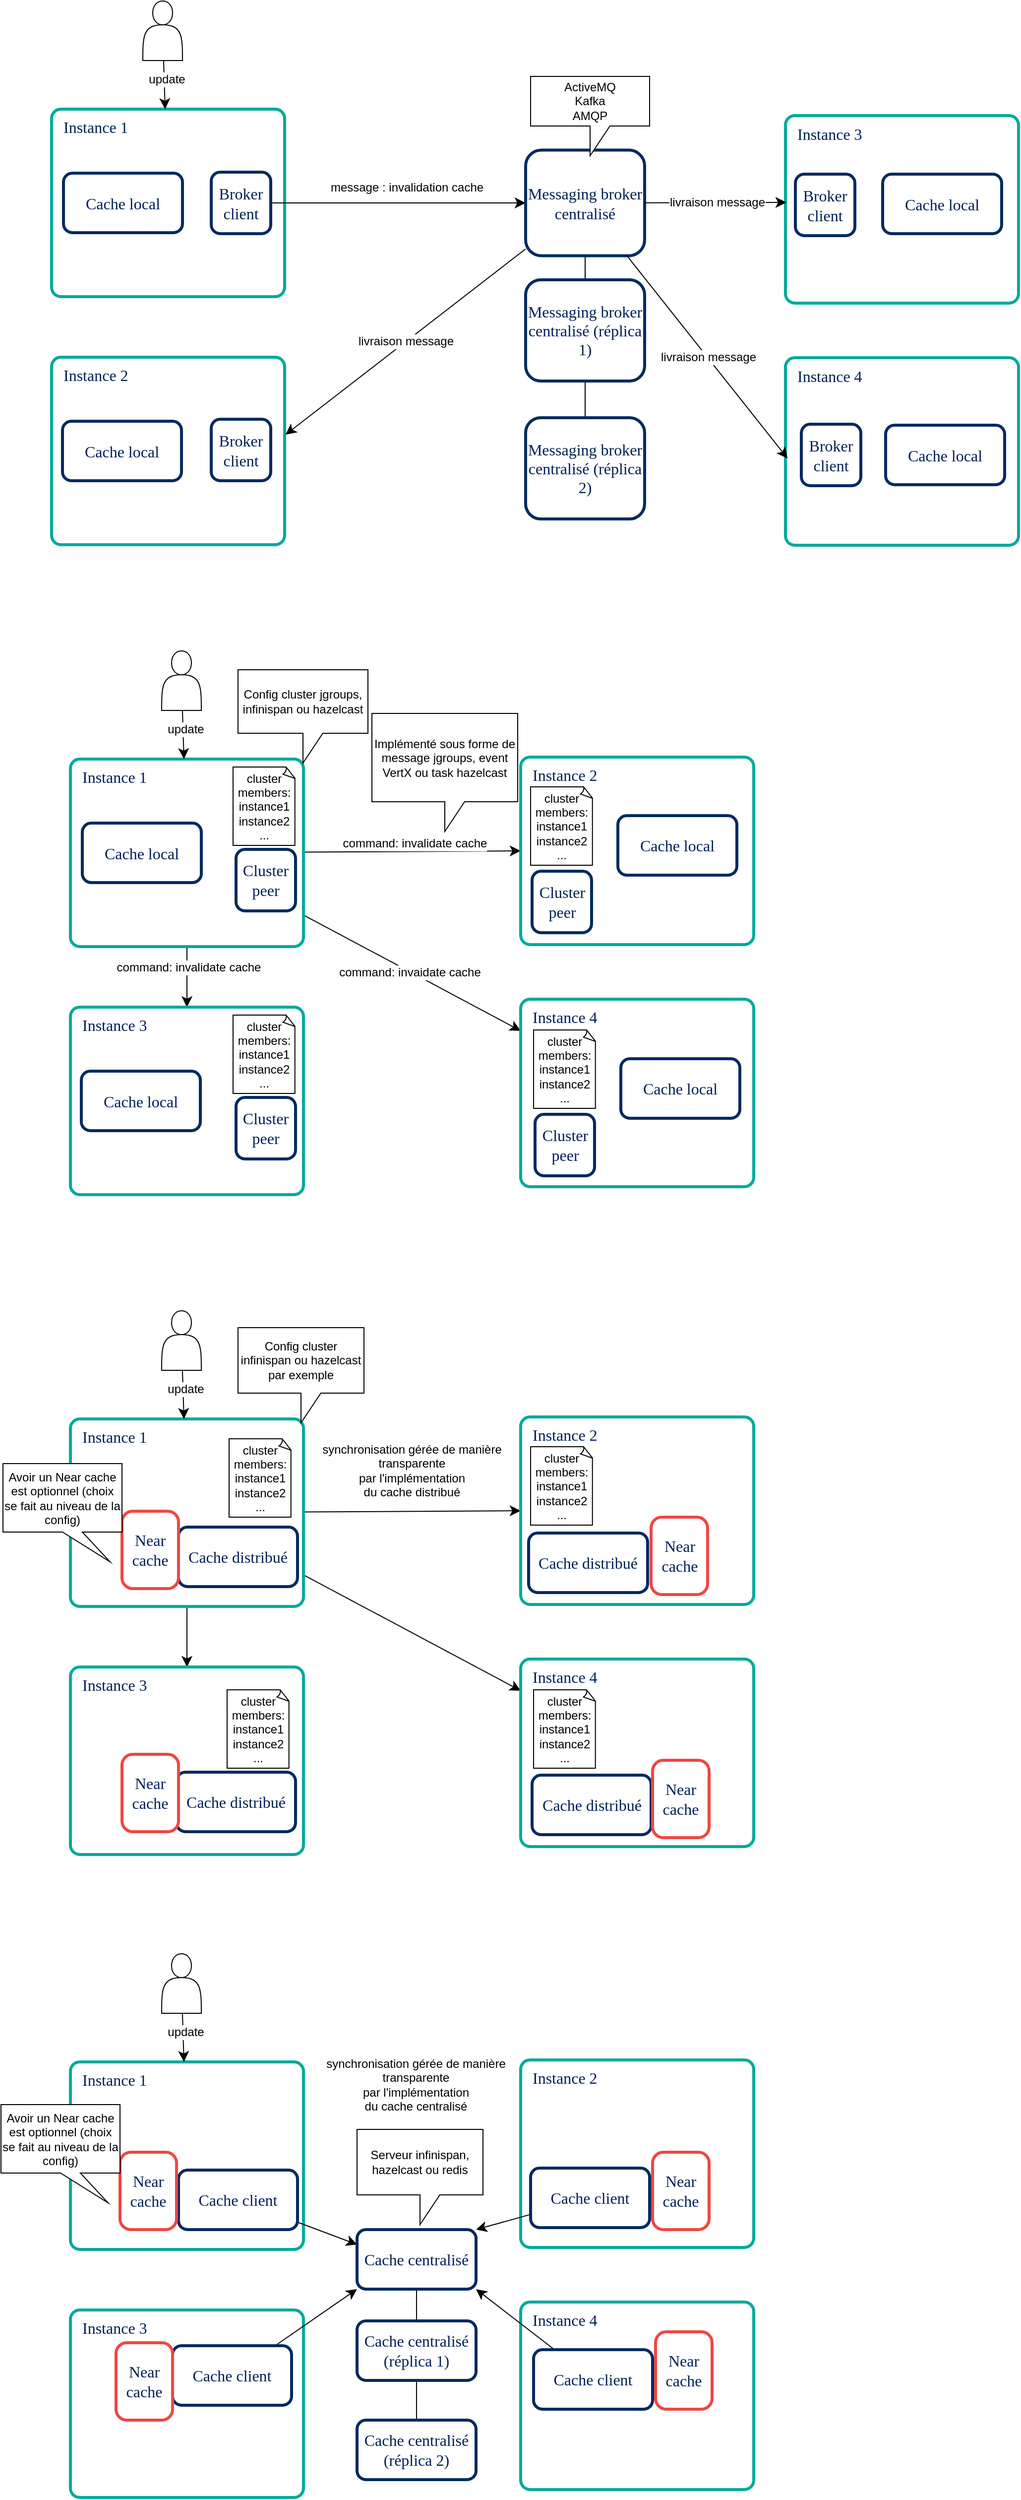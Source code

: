 <mxfile version="24.6.3" type="github">
  <diagram name="Page-1" id="AIwLkEZTtaAy5-5fSxSE">
    <mxGraphModel dx="2234" dy="2032" grid="0" gridSize="10" guides="1" tooltips="1" connect="1" arrows="1" fold="1" page="0" pageScale="1" pageWidth="827" pageHeight="1169" math="0" shadow="0">
      <root>
        <mxCell id="0" />
        <mxCell id="1" parent="0" />
        <mxCell id="lVMmo4o-01yK5qw_qF8T-66" style="edgeStyle=none;curved=1;rounded=0;orthogonalLoop=1;jettySize=auto;html=1;fontSize=12;startSize=8;endSize=8;" edge="1" parent="1" source="lVMmo4o-01yK5qw_qF8T-1" target="lVMmo4o-01yK5qw_qF8T-48">
          <mxGeometry relative="1" as="geometry" />
        </mxCell>
        <mxCell id="lVMmo4o-01yK5qw_qF8T-67" value="command: invalidate cache" style="edgeLabel;html=1;align=center;verticalAlign=middle;resizable=0;points=[];fontSize=12;" vertex="1" connectable="0" parent="lVMmo4o-01yK5qw_qF8T-66">
          <mxGeometry x="-0.307" y="1" relative="1" as="geometry">
            <mxPoint as="offset" />
          </mxGeometry>
        </mxCell>
        <mxCell id="lVMmo4o-01yK5qw_qF8T-69" style="edgeStyle=none;curved=1;rounded=0;orthogonalLoop=1;jettySize=auto;html=1;entryX=0;entryY=0.5;entryDx=0;entryDy=0;fontSize=12;startSize=8;endSize=8;" edge="1" parent="1" source="lVMmo4o-01yK5qw_qF8T-1" target="lVMmo4o-01yK5qw_qF8T-52">
          <mxGeometry relative="1" as="geometry" />
        </mxCell>
        <mxCell id="lVMmo4o-01yK5qw_qF8T-70" value="command: invalidate cache" style="edgeLabel;html=1;align=center;verticalAlign=middle;resizable=0;points=[];fontSize=12;" vertex="1" connectable="0" parent="lVMmo4o-01yK5qw_qF8T-69">
          <mxGeometry x="0.407" y="-4" relative="1" as="geometry">
            <mxPoint x="-42" y="-12" as="offset" />
          </mxGeometry>
        </mxCell>
        <mxCell id="lVMmo4o-01yK5qw_qF8T-71" style="edgeStyle=none;curved=1;rounded=0;orthogonalLoop=1;jettySize=auto;html=1;fontSize=12;startSize=8;endSize=8;" edge="1" parent="1" source="lVMmo4o-01yK5qw_qF8T-1" target="lVMmo4o-01yK5qw_qF8T-62">
          <mxGeometry relative="1" as="geometry" />
        </mxCell>
        <mxCell id="lVMmo4o-01yK5qw_qF8T-72" value="command: invaidate cache" style="edgeLabel;html=1;align=center;verticalAlign=middle;resizable=0;points=[];fontSize=12;" vertex="1" connectable="0" parent="lVMmo4o-01yK5qw_qF8T-71">
          <mxGeometry x="-0.013" relative="1" as="geometry">
            <mxPoint x="-1" as="offset" />
          </mxGeometry>
        </mxCell>
        <mxCell id="lVMmo4o-01yK5qw_qF8T-1" value="Instance 1" style="rounded=1;whiteSpace=wrap;html=1;strokeColor=#00AA9B;strokeWidth=3;arcSize=5;fontFamily=Poppins;fontSource=https%3A%2F%2Ffonts.googleapis.com%2Fcss%3Ffamily%3DPoppins;fontSize=16;fontColor=#002058;fontStyle=0;labelBackgroundColor=none;labelBorderColor=none;verticalAlign=top;align=left;spacingRight=0;spacingLeft=10;spacingTop=2;" vertex="1" parent="1">
          <mxGeometry x="-399" y="-138" width="235" height="189" as="geometry" />
        </mxCell>
        <mxCell id="lVMmo4o-01yK5qw_qF8T-2" value="Cache local" style="rounded=1;whiteSpace=wrap;html=1;strokeColor=#042a60;strokeWidth=3;arcSize=15;fontFamily=Poppins;fontSource=https%3A%2F%2Ffonts.googleapis.com%2Fcss%3Ffamily%3DPoppins;fontSize=16;fontColor=#002058;fontStyle=0;labelBackgroundColor=none;labelBorderColor=none;" vertex="1" parent="1">
          <mxGeometry x="-387" y="-73.5" width="120" height="60" as="geometry" />
        </mxCell>
        <mxCell id="lVMmo4o-01yK5qw_qF8T-18" style="edgeStyle=none;curved=1;rounded=0;orthogonalLoop=1;jettySize=auto;html=1;fontSize=12;startSize=8;endSize=8;" edge="1" parent="1" source="lVMmo4o-01yK5qw_qF8T-17" target="lVMmo4o-01yK5qw_qF8T-1">
          <mxGeometry relative="1" as="geometry" />
        </mxCell>
        <mxCell id="lVMmo4o-01yK5qw_qF8T-19" value="update" style="edgeLabel;html=1;align=center;verticalAlign=middle;resizable=0;points=[];fontSize=12;" vertex="1" connectable="0" parent="lVMmo4o-01yK5qw_qF8T-18">
          <mxGeometry x="-0.25" y="2" relative="1" as="geometry">
            <mxPoint as="offset" />
          </mxGeometry>
        </mxCell>
        <mxCell id="lVMmo4o-01yK5qw_qF8T-17" value="" style="shape=actor;whiteSpace=wrap;html=1;" vertex="1" parent="1">
          <mxGeometry x="-307" y="-247" width="40" height="60" as="geometry" />
        </mxCell>
        <mxCell id="lVMmo4o-01yK5qw_qF8T-40" value="Cluster peer" style="rounded=1;whiteSpace=wrap;html=1;strokeColor=#042a60;strokeWidth=3;arcSize=15;fontFamily=Poppins;fontSource=https%3A%2F%2Ffonts.googleapis.com%2Fcss%3Ffamily%3DPoppins;fontSize=16;fontColor=#002058;fontStyle=0;labelBackgroundColor=none;labelBorderColor=none;" vertex="1" parent="1">
          <mxGeometry x="-232" y="-47" width="60" height="62" as="geometry" />
        </mxCell>
        <mxCell id="lVMmo4o-01yK5qw_qF8T-46" value="&lt;div&gt;cluster members: &lt;br&gt;&lt;/div&gt;&lt;div&gt;instance1&lt;/div&gt;&lt;div&gt;instance2&lt;/div&gt;&lt;div&gt;...&lt;br&gt;&lt;/div&gt;" style="whiteSpace=wrap;html=1;shape=mxgraph.basic.document" vertex="1" parent="1">
          <mxGeometry x="-235" y="-130" width="63" height="79" as="geometry" />
        </mxCell>
        <mxCell id="lVMmo4o-01yK5qw_qF8T-48" value="Instance 3" style="rounded=1;whiteSpace=wrap;html=1;strokeColor=#00AA9B;strokeWidth=3;arcSize=5;fontFamily=Poppins;fontSource=https%3A%2F%2Ffonts.googleapis.com%2Fcss%3Ffamily%3DPoppins;fontSize=16;fontColor=#002058;fontStyle=0;labelBackgroundColor=none;labelBorderColor=none;verticalAlign=top;align=left;spacingRight=0;spacingLeft=10;spacingTop=2;" vertex="1" parent="1">
          <mxGeometry x="-399" y="112" width="235" height="189" as="geometry" />
        </mxCell>
        <mxCell id="lVMmo4o-01yK5qw_qF8T-49" value="Cache local" style="rounded=1;whiteSpace=wrap;html=1;strokeColor=#042a60;strokeWidth=3;arcSize=15;fontFamily=Poppins;fontSource=https%3A%2F%2Ffonts.googleapis.com%2Fcss%3Ffamily%3DPoppins;fontSize=16;fontColor=#002058;fontStyle=0;labelBackgroundColor=none;labelBorderColor=none;" vertex="1" parent="1">
          <mxGeometry x="-388" y="176.5" width="120" height="60" as="geometry" />
        </mxCell>
        <mxCell id="lVMmo4o-01yK5qw_qF8T-50" value="Cluster peer" style="rounded=1;whiteSpace=wrap;html=1;strokeColor=#042a60;strokeWidth=3;arcSize=15;fontFamily=Poppins;fontSource=https%3A%2F%2Ffonts.googleapis.com%2Fcss%3Ffamily%3DPoppins;fontSize=16;fontColor=#002058;fontStyle=0;labelBackgroundColor=none;labelBorderColor=none;" vertex="1" parent="1">
          <mxGeometry x="-232" y="203" width="60" height="62" as="geometry" />
        </mxCell>
        <mxCell id="lVMmo4o-01yK5qw_qF8T-51" value="&lt;div&gt;cluster members: &lt;br&gt;&lt;/div&gt;&lt;div&gt;instance1&lt;/div&gt;&lt;div&gt;instance2&lt;/div&gt;&lt;div&gt;...&lt;br&gt;&lt;/div&gt;" style="whiteSpace=wrap;html=1;shape=mxgraph.basic.document" vertex="1" parent="1">
          <mxGeometry x="-235" y="120" width="63" height="79" as="geometry" />
        </mxCell>
        <mxCell id="lVMmo4o-01yK5qw_qF8T-52" value="Instance 2" style="rounded=1;whiteSpace=wrap;html=1;strokeColor=#00AA9B;strokeWidth=3;arcSize=5;fontFamily=Poppins;fontSource=https%3A%2F%2Ffonts.googleapis.com%2Fcss%3Ffamily%3DPoppins;fontSize=16;fontColor=#002058;fontStyle=0;labelBackgroundColor=none;labelBorderColor=none;verticalAlign=top;align=left;spacingRight=0;spacingLeft=10;spacingTop=2;" vertex="1" parent="1">
          <mxGeometry x="55" y="-140" width="235" height="189" as="geometry" />
        </mxCell>
        <mxCell id="lVMmo4o-01yK5qw_qF8T-53" value="Cache local" style="rounded=1;whiteSpace=wrap;html=1;strokeColor=#042a60;strokeWidth=3;arcSize=15;fontFamily=Poppins;fontSource=https%3A%2F%2Ffonts.googleapis.com%2Fcss%3Ffamily%3DPoppins;fontSize=16;fontColor=#002058;fontStyle=0;labelBackgroundColor=none;labelBorderColor=none;" vertex="1" parent="1">
          <mxGeometry x="153" y="-81" width="120" height="60" as="geometry" />
        </mxCell>
        <mxCell id="lVMmo4o-01yK5qw_qF8T-54" value="Cluster peer" style="rounded=1;whiteSpace=wrap;html=1;strokeColor=#042a60;strokeWidth=3;arcSize=15;fontFamily=Poppins;fontSource=https%3A%2F%2Ffonts.googleapis.com%2Fcss%3Ffamily%3DPoppins;fontSize=16;fontColor=#002058;fontStyle=0;labelBackgroundColor=none;labelBorderColor=none;" vertex="1" parent="1">
          <mxGeometry x="66.5" y="-25" width="60" height="62" as="geometry" />
        </mxCell>
        <mxCell id="lVMmo4o-01yK5qw_qF8T-55" value="&lt;div&gt;cluster members: &lt;br&gt;&lt;/div&gt;&lt;div&gt;instance1&lt;/div&gt;&lt;div&gt;instance2&lt;/div&gt;&lt;div&gt;...&lt;br&gt;&lt;/div&gt;" style="whiteSpace=wrap;html=1;shape=mxgraph.basic.document" vertex="1" parent="1">
          <mxGeometry x="65" y="-110" width="63" height="79" as="geometry" />
        </mxCell>
        <mxCell id="lVMmo4o-01yK5qw_qF8T-62" value="Instance 4" style="rounded=1;whiteSpace=wrap;html=1;strokeColor=#00AA9B;strokeWidth=3;arcSize=5;fontFamily=Poppins;fontSource=https%3A%2F%2Ffonts.googleapis.com%2Fcss%3Ffamily%3DPoppins;fontSize=16;fontColor=#002058;fontStyle=0;labelBackgroundColor=none;labelBorderColor=none;verticalAlign=top;align=left;spacingRight=0;spacingLeft=10;spacingTop=2;" vertex="1" parent="1">
          <mxGeometry x="55" y="104" width="235" height="189" as="geometry" />
        </mxCell>
        <mxCell id="lVMmo4o-01yK5qw_qF8T-63" value="Cache local" style="rounded=1;whiteSpace=wrap;html=1;strokeColor=#042a60;strokeWidth=3;arcSize=15;fontFamily=Poppins;fontSource=https%3A%2F%2Ffonts.googleapis.com%2Fcss%3Ffamily%3DPoppins;fontSize=16;fontColor=#002058;fontStyle=0;labelBackgroundColor=none;labelBorderColor=none;" vertex="1" parent="1">
          <mxGeometry x="156" y="164" width="120" height="60" as="geometry" />
        </mxCell>
        <mxCell id="lVMmo4o-01yK5qw_qF8T-64" value="Cluster peer" style="rounded=1;whiteSpace=wrap;html=1;strokeColor=#042a60;strokeWidth=3;arcSize=15;fontFamily=Poppins;fontSource=https%3A%2F%2Ffonts.googleapis.com%2Fcss%3Ffamily%3DPoppins;fontSize=16;fontColor=#002058;fontStyle=0;labelBackgroundColor=none;labelBorderColor=none;" vertex="1" parent="1">
          <mxGeometry x="69.5" y="220" width="60" height="62" as="geometry" />
        </mxCell>
        <mxCell id="lVMmo4o-01yK5qw_qF8T-65" value="&lt;div&gt;cluster members: &lt;br&gt;&lt;/div&gt;&lt;div&gt;instance1&lt;/div&gt;&lt;div&gt;instance2&lt;/div&gt;&lt;div&gt;...&lt;br&gt;&lt;/div&gt;" style="whiteSpace=wrap;html=1;shape=mxgraph.basic.document" vertex="1" parent="1">
          <mxGeometry x="68" y="135" width="63" height="79" as="geometry" />
        </mxCell>
        <mxCell id="lVMmo4o-01yK5qw_qF8T-77" value="Config cluster jgroups, infinispan ou hazelcast" style="shape=callout;whiteSpace=wrap;html=1;perimeter=calloutPerimeter;" vertex="1" parent="1">
          <mxGeometry x="-230" y="-228" width="131" height="94" as="geometry" />
        </mxCell>
        <mxCell id="lVMmo4o-01yK5qw_qF8T-78" value="Implémenté sous forme de message jgroups, event VertX ou task hazelcast" style="shape=callout;whiteSpace=wrap;html=1;perimeter=calloutPerimeter;" vertex="1" parent="1">
          <mxGeometry x="-95" y="-184" width="147" height="119" as="geometry" />
        </mxCell>
        <mxCell id="lVMmo4o-01yK5qw_qF8T-79" style="edgeStyle=none;curved=1;rounded=0;orthogonalLoop=1;jettySize=auto;html=1;fontSize=12;startSize=8;endSize=8;" edge="1" parent="1" source="lVMmo4o-01yK5qw_qF8T-85" target="lVMmo4o-01yK5qw_qF8T-92">
          <mxGeometry relative="1" as="geometry" />
        </mxCell>
        <mxCell id="lVMmo4o-01yK5qw_qF8T-81" style="edgeStyle=none;curved=1;rounded=0;orthogonalLoop=1;jettySize=auto;html=1;entryX=0;entryY=0.5;entryDx=0;entryDy=0;fontSize=12;startSize=8;endSize=8;" edge="1" parent="1" source="lVMmo4o-01yK5qw_qF8T-85" target="lVMmo4o-01yK5qw_qF8T-96">
          <mxGeometry relative="1" as="geometry">
            <Array as="points" />
          </mxGeometry>
        </mxCell>
        <mxCell id="lVMmo4o-01yK5qw_qF8T-82" value="synchronisation gérée de manière&lt;br&gt; transparente&lt;br&gt; par l&#39;implémentation &lt;br&gt;du cache distribué" style="edgeLabel;html=1;align=center;verticalAlign=middle;resizable=0;points=[];fontSize=12;" vertex="1" connectable="0" parent="lVMmo4o-01yK5qw_qF8T-81">
          <mxGeometry x="0.407" y="-4" relative="1" as="geometry">
            <mxPoint x="-45" y="-45" as="offset" />
          </mxGeometry>
        </mxCell>
        <mxCell id="lVMmo4o-01yK5qw_qF8T-83" style="edgeStyle=none;curved=1;rounded=0;orthogonalLoop=1;jettySize=auto;html=1;fontSize=12;startSize=8;endSize=8;" edge="1" parent="1" source="lVMmo4o-01yK5qw_qF8T-85" target="lVMmo4o-01yK5qw_qF8T-100">
          <mxGeometry relative="1" as="geometry" />
        </mxCell>
        <mxCell id="lVMmo4o-01yK5qw_qF8T-85" value="Instance 1" style="rounded=1;whiteSpace=wrap;html=1;strokeColor=#00AA9B;strokeWidth=3;arcSize=5;fontFamily=Poppins;fontSource=https%3A%2F%2Ffonts.googleapis.com%2Fcss%3Ffamily%3DPoppins;fontSize=16;fontColor=#002058;fontStyle=0;labelBackgroundColor=none;labelBorderColor=none;verticalAlign=top;align=left;spacingRight=0;spacingLeft=10;spacingTop=2;" vertex="1" parent="1">
          <mxGeometry x="-399" y="527" width="235" height="189" as="geometry" />
        </mxCell>
        <mxCell id="lVMmo4o-01yK5qw_qF8T-86" value="Cache distribué" style="rounded=1;whiteSpace=wrap;html=1;strokeColor=#042a60;strokeWidth=3;arcSize=15;fontFamily=Poppins;fontSource=https%3A%2F%2Ffonts.googleapis.com%2Fcss%3Ffamily%3DPoppins;fontSize=16;fontColor=#002058;fontStyle=0;labelBackgroundColor=none;labelBorderColor=none;" vertex="1" parent="1">
          <mxGeometry x="-290" y="636" width="120" height="60" as="geometry" />
        </mxCell>
        <mxCell id="lVMmo4o-01yK5qw_qF8T-87" style="edgeStyle=none;curved=1;rounded=0;orthogonalLoop=1;jettySize=auto;html=1;fontSize=12;startSize=8;endSize=8;" edge="1" parent="1" source="lVMmo4o-01yK5qw_qF8T-89" target="lVMmo4o-01yK5qw_qF8T-85">
          <mxGeometry relative="1" as="geometry" />
        </mxCell>
        <mxCell id="lVMmo4o-01yK5qw_qF8T-88" value="update" style="edgeLabel;html=1;align=center;verticalAlign=middle;resizable=0;points=[];fontSize=12;" vertex="1" connectable="0" parent="lVMmo4o-01yK5qw_qF8T-87">
          <mxGeometry x="-0.25" y="2" relative="1" as="geometry">
            <mxPoint as="offset" />
          </mxGeometry>
        </mxCell>
        <mxCell id="lVMmo4o-01yK5qw_qF8T-89" value="" style="shape=actor;whiteSpace=wrap;html=1;" vertex="1" parent="1">
          <mxGeometry x="-307" y="418" width="40" height="60" as="geometry" />
        </mxCell>
        <mxCell id="lVMmo4o-01yK5qw_qF8T-91" value="&lt;div&gt;cluster members: &lt;br&gt;&lt;/div&gt;&lt;div&gt;instance1&lt;/div&gt;&lt;div&gt;instance2&lt;/div&gt;&lt;div&gt;...&lt;br&gt;&lt;/div&gt;" style="whiteSpace=wrap;html=1;shape=mxgraph.basic.document" vertex="1" parent="1">
          <mxGeometry x="-239" y="547" width="63" height="79" as="geometry" />
        </mxCell>
        <mxCell id="lVMmo4o-01yK5qw_qF8T-92" value="Instance 3" style="rounded=1;whiteSpace=wrap;html=1;strokeColor=#00AA9B;strokeWidth=3;arcSize=5;fontFamily=Poppins;fontSource=https%3A%2F%2Ffonts.googleapis.com%2Fcss%3Ffamily%3DPoppins;fontSize=16;fontColor=#002058;fontStyle=0;labelBackgroundColor=none;labelBorderColor=none;verticalAlign=top;align=left;spacingRight=0;spacingLeft=10;spacingTop=2;" vertex="1" parent="1">
          <mxGeometry x="-399" y="777" width="235" height="189" as="geometry" />
        </mxCell>
        <mxCell id="lVMmo4o-01yK5qw_qF8T-93" value="Cache distribué" style="rounded=1;whiteSpace=wrap;html=1;strokeColor=#042a60;strokeWidth=3;arcSize=15;fontFamily=Poppins;fontSource=https%3A%2F%2Ffonts.googleapis.com%2Fcss%3Ffamily%3DPoppins;fontSize=16;fontColor=#002058;fontStyle=0;labelBackgroundColor=none;labelBorderColor=none;" vertex="1" parent="1">
          <mxGeometry x="-292" y="883" width="120" height="60" as="geometry" />
        </mxCell>
        <mxCell id="lVMmo4o-01yK5qw_qF8T-95" value="&lt;div&gt;cluster members: &lt;br&gt;&lt;/div&gt;&lt;div&gt;instance1&lt;/div&gt;&lt;div&gt;instance2&lt;/div&gt;&lt;div&gt;...&lt;br&gt;&lt;/div&gt;" style="whiteSpace=wrap;html=1;shape=mxgraph.basic.document" vertex="1" parent="1">
          <mxGeometry x="-241" y="800" width="63" height="79" as="geometry" />
        </mxCell>
        <mxCell id="lVMmo4o-01yK5qw_qF8T-96" value="Instance 2" style="rounded=1;whiteSpace=wrap;html=1;strokeColor=#00AA9B;strokeWidth=3;arcSize=5;fontFamily=Poppins;fontSource=https%3A%2F%2Ffonts.googleapis.com%2Fcss%3Ffamily%3DPoppins;fontSize=16;fontColor=#002058;fontStyle=0;labelBackgroundColor=none;labelBorderColor=none;verticalAlign=top;align=left;spacingRight=0;spacingLeft=10;spacingTop=2;" vertex="1" parent="1">
          <mxGeometry x="55" y="525" width="235" height="189" as="geometry" />
        </mxCell>
        <mxCell id="lVMmo4o-01yK5qw_qF8T-97" value="Cache distribué" style="rounded=1;whiteSpace=wrap;html=1;strokeColor=#042a60;strokeWidth=3;arcSize=15;fontFamily=Poppins;fontSource=https%3A%2F%2Ffonts.googleapis.com%2Fcss%3Ffamily%3DPoppins;fontSize=16;fontColor=#002058;fontStyle=0;labelBackgroundColor=none;labelBorderColor=none;" vertex="1" parent="1">
          <mxGeometry x="63" y="642" width="120" height="60" as="geometry" />
        </mxCell>
        <mxCell id="lVMmo4o-01yK5qw_qF8T-99" value="&lt;div&gt;cluster members: &lt;br&gt;&lt;/div&gt;&lt;div&gt;instance1&lt;/div&gt;&lt;div&gt;instance2&lt;/div&gt;&lt;div&gt;...&lt;br&gt;&lt;/div&gt;" style="whiteSpace=wrap;html=1;shape=mxgraph.basic.document" vertex="1" parent="1">
          <mxGeometry x="65" y="555" width="63" height="79" as="geometry" />
        </mxCell>
        <mxCell id="lVMmo4o-01yK5qw_qF8T-100" value="Instance 4" style="rounded=1;whiteSpace=wrap;html=1;strokeColor=#00AA9B;strokeWidth=3;arcSize=5;fontFamily=Poppins;fontSource=https%3A%2F%2Ffonts.googleapis.com%2Fcss%3Ffamily%3DPoppins;fontSize=16;fontColor=#002058;fontStyle=0;labelBackgroundColor=none;labelBorderColor=none;verticalAlign=top;align=left;spacingRight=0;spacingLeft=10;spacingTop=2;" vertex="1" parent="1">
          <mxGeometry x="55" y="769" width="235" height="189" as="geometry" />
        </mxCell>
        <mxCell id="lVMmo4o-01yK5qw_qF8T-101" value="Cache distribué" style="rounded=1;whiteSpace=wrap;html=1;strokeColor=#042a60;strokeWidth=3;arcSize=15;fontFamily=Poppins;fontSource=https%3A%2F%2Ffonts.googleapis.com%2Fcss%3Ffamily%3DPoppins;fontSize=16;fontColor=#002058;fontStyle=0;labelBackgroundColor=none;labelBorderColor=none;" vertex="1" parent="1">
          <mxGeometry x="66.5" y="886" width="120" height="60" as="geometry" />
        </mxCell>
        <mxCell id="lVMmo4o-01yK5qw_qF8T-103" value="&lt;div&gt;cluster members: &lt;br&gt;&lt;/div&gt;&lt;div&gt;instance1&lt;/div&gt;&lt;div&gt;instance2&lt;/div&gt;&lt;div&gt;...&lt;br&gt;&lt;/div&gt;" style="whiteSpace=wrap;html=1;shape=mxgraph.basic.document" vertex="1" parent="1">
          <mxGeometry x="68" y="800" width="63" height="79" as="geometry" />
        </mxCell>
        <mxCell id="lVMmo4o-01yK5qw_qF8T-104" value="Config cluster infinispan ou hazelcast par exemple" style="shape=callout;whiteSpace=wrap;html=1;perimeter=calloutPerimeter;" vertex="1" parent="1">
          <mxGeometry x="-230" y="435" width="127" height="96" as="geometry" />
        </mxCell>
        <mxCell id="lVMmo4o-01yK5qw_qF8T-110" value="Instance 1" style="rounded=1;whiteSpace=wrap;html=1;strokeColor=#00AA9B;strokeWidth=3;arcSize=5;fontFamily=Poppins;fontSource=https%3A%2F%2Ffonts.googleapis.com%2Fcss%3Ffamily%3DPoppins;fontSize=16;fontColor=#002058;fontStyle=0;labelBackgroundColor=none;labelBorderColor=none;verticalAlign=top;align=left;spacingRight=0;spacingLeft=10;spacingTop=2;" vertex="1" parent="1">
          <mxGeometry x="-399" y="1175" width="235" height="189" as="geometry" />
        </mxCell>
        <mxCell id="lVMmo4o-01yK5qw_qF8T-128" style="edgeStyle=none;curved=1;rounded=0;orthogonalLoop=1;jettySize=auto;html=1;entryX=0;entryY=0.25;entryDx=0;entryDy=0;fontSize=12;startSize=8;endSize=8;" edge="1" parent="1" source="lVMmo4o-01yK5qw_qF8T-111" target="lVMmo4o-01yK5qw_qF8T-127">
          <mxGeometry relative="1" as="geometry" />
        </mxCell>
        <mxCell id="lVMmo4o-01yK5qw_qF8T-111" value="Cache client" style="rounded=1;whiteSpace=wrap;html=1;strokeColor=#042a60;strokeWidth=3;arcSize=15;fontFamily=Poppins;fontSource=https%3A%2F%2Ffonts.googleapis.com%2Fcss%3Ffamily%3DPoppins;fontSize=16;fontColor=#002058;fontStyle=0;labelBackgroundColor=none;labelBorderColor=none;" vertex="1" parent="1">
          <mxGeometry x="-290" y="1284" width="120" height="60" as="geometry" />
        </mxCell>
        <mxCell id="lVMmo4o-01yK5qw_qF8T-112" style="edgeStyle=none;curved=1;rounded=0;orthogonalLoop=1;jettySize=auto;html=1;fontSize=12;startSize=8;endSize=8;" edge="1" parent="1" source="lVMmo4o-01yK5qw_qF8T-114" target="lVMmo4o-01yK5qw_qF8T-110">
          <mxGeometry relative="1" as="geometry" />
        </mxCell>
        <mxCell id="lVMmo4o-01yK5qw_qF8T-113" value="update" style="edgeLabel;html=1;align=center;verticalAlign=middle;resizable=0;points=[];fontSize=12;" vertex="1" connectable="0" parent="lVMmo4o-01yK5qw_qF8T-112">
          <mxGeometry x="-0.25" y="2" relative="1" as="geometry">
            <mxPoint as="offset" />
          </mxGeometry>
        </mxCell>
        <mxCell id="lVMmo4o-01yK5qw_qF8T-114" value="" style="shape=actor;whiteSpace=wrap;html=1;" vertex="1" parent="1">
          <mxGeometry x="-307" y="1066" width="40" height="60" as="geometry" />
        </mxCell>
        <mxCell id="lVMmo4o-01yK5qw_qF8T-116" value="Instance 3" style="rounded=1;whiteSpace=wrap;html=1;strokeColor=#00AA9B;strokeWidth=3;arcSize=5;fontFamily=Poppins;fontSource=https%3A%2F%2Ffonts.googleapis.com%2Fcss%3Ffamily%3DPoppins;fontSize=16;fontColor=#002058;fontStyle=0;labelBackgroundColor=none;labelBorderColor=none;verticalAlign=top;align=left;spacingRight=0;spacingLeft=10;spacingTop=2;" vertex="1" parent="1">
          <mxGeometry x="-399" y="1425" width="235" height="189" as="geometry" />
        </mxCell>
        <mxCell id="lVMmo4o-01yK5qw_qF8T-131" style="edgeStyle=none;curved=1;rounded=0;orthogonalLoop=1;jettySize=auto;html=1;entryX=0;entryY=1;entryDx=0;entryDy=0;fontSize=12;startSize=8;endSize=8;" edge="1" parent="1" source="lVMmo4o-01yK5qw_qF8T-117" target="lVMmo4o-01yK5qw_qF8T-127">
          <mxGeometry relative="1" as="geometry" />
        </mxCell>
        <mxCell id="lVMmo4o-01yK5qw_qF8T-117" value="Cache client" style="rounded=1;whiteSpace=wrap;html=1;strokeColor=#042a60;strokeWidth=3;arcSize=15;fontFamily=Poppins;fontSource=https%3A%2F%2Ffonts.googleapis.com%2Fcss%3Ffamily%3DPoppins;fontSize=16;fontColor=#002058;fontStyle=0;labelBackgroundColor=none;labelBorderColor=none;" vertex="1" parent="1">
          <mxGeometry x="-296" y="1461" width="120" height="60" as="geometry" />
        </mxCell>
        <mxCell id="lVMmo4o-01yK5qw_qF8T-119" value="Instance 2" style="rounded=1;whiteSpace=wrap;html=1;strokeColor=#00AA9B;strokeWidth=3;arcSize=5;fontFamily=Poppins;fontSource=https%3A%2F%2Ffonts.googleapis.com%2Fcss%3Ffamily%3DPoppins;fontSize=16;fontColor=#002058;fontStyle=0;labelBackgroundColor=none;labelBorderColor=none;verticalAlign=top;align=left;spacingRight=0;spacingLeft=10;spacingTop=2;" vertex="1" parent="1">
          <mxGeometry x="55" y="1173" width="235" height="189" as="geometry" />
        </mxCell>
        <mxCell id="lVMmo4o-01yK5qw_qF8T-133" style="edgeStyle=none;curved=1;rounded=0;orthogonalLoop=1;jettySize=auto;html=1;entryX=1;entryY=0;entryDx=0;entryDy=0;fontSize=12;startSize=8;endSize=8;" edge="1" parent="1" source="lVMmo4o-01yK5qw_qF8T-120" target="lVMmo4o-01yK5qw_qF8T-127">
          <mxGeometry relative="1" as="geometry" />
        </mxCell>
        <mxCell id="lVMmo4o-01yK5qw_qF8T-120" value="Cache client" style="rounded=1;whiteSpace=wrap;html=1;strokeColor=#042a60;strokeWidth=3;arcSize=15;fontFamily=Poppins;fontSource=https%3A%2F%2Ffonts.googleapis.com%2Fcss%3Ffamily%3DPoppins;fontSize=16;fontColor=#002058;fontStyle=0;labelBackgroundColor=none;labelBorderColor=none;" vertex="1" parent="1">
          <mxGeometry x="65" y="1282" width="120" height="60" as="geometry" />
        </mxCell>
        <mxCell id="lVMmo4o-01yK5qw_qF8T-122" value="Instance 4" style="rounded=1;whiteSpace=wrap;html=1;strokeColor=#00AA9B;strokeWidth=3;arcSize=5;fontFamily=Poppins;fontSource=https%3A%2F%2Ffonts.googleapis.com%2Fcss%3Ffamily%3DPoppins;fontSize=16;fontColor=#002058;fontStyle=0;labelBackgroundColor=none;labelBorderColor=none;verticalAlign=top;align=left;spacingRight=0;spacingLeft=10;spacingTop=2;" vertex="1" parent="1">
          <mxGeometry x="55" y="1417" width="235" height="189" as="geometry" />
        </mxCell>
        <mxCell id="lVMmo4o-01yK5qw_qF8T-132" style="edgeStyle=none;curved=1;rounded=0;orthogonalLoop=1;jettySize=auto;html=1;entryX=1;entryY=1;entryDx=0;entryDy=0;fontSize=12;startSize=8;endSize=8;" edge="1" parent="1" source="lVMmo4o-01yK5qw_qF8T-123" target="lVMmo4o-01yK5qw_qF8T-127">
          <mxGeometry relative="1" as="geometry" />
        </mxCell>
        <mxCell id="lVMmo4o-01yK5qw_qF8T-123" value="Cache client" style="rounded=1;whiteSpace=wrap;html=1;strokeColor=#042a60;strokeWidth=3;arcSize=15;fontFamily=Poppins;fontSource=https%3A%2F%2Ffonts.googleapis.com%2Fcss%3Ffamily%3DPoppins;fontSize=16;fontColor=#002058;fontStyle=0;labelBackgroundColor=none;labelBorderColor=none;" vertex="1" parent="1">
          <mxGeometry x="68" y="1465" width="120" height="60" as="geometry" />
        </mxCell>
        <mxCell id="lVMmo4o-01yK5qw_qF8T-136" style="edgeStyle=none;curved=1;rounded=0;orthogonalLoop=1;jettySize=auto;html=1;fontSize=12;startSize=8;endSize=8;endArrow=none;endFill=0;" edge="1" parent="1" source="lVMmo4o-01yK5qw_qF8T-127" target="lVMmo4o-01yK5qw_qF8T-134">
          <mxGeometry relative="1" as="geometry" />
        </mxCell>
        <mxCell id="lVMmo4o-01yK5qw_qF8T-127" value="Cache centralisé" style="rounded=1;whiteSpace=wrap;html=1;strokeColor=#042a60;strokeWidth=3;arcSize=15;fontFamily=Poppins;fontSource=https%3A%2F%2Ffonts.googleapis.com%2Fcss%3Ffamily%3DPoppins;fontSize=16;fontColor=#002058;fontStyle=0;labelBackgroundColor=none;labelBorderColor=none;" vertex="1" parent="1">
          <mxGeometry x="-110" y="1344" width="120" height="60" as="geometry" />
        </mxCell>
        <mxCell id="lVMmo4o-01yK5qw_qF8T-137" style="edgeStyle=none;curved=1;rounded=0;orthogonalLoop=1;jettySize=auto;html=1;fontSize=12;startSize=8;endSize=8;endArrow=none;endFill=0;" edge="1" parent="1" source="lVMmo4o-01yK5qw_qF8T-134" target="lVMmo4o-01yK5qw_qF8T-135">
          <mxGeometry relative="1" as="geometry" />
        </mxCell>
        <mxCell id="lVMmo4o-01yK5qw_qF8T-134" value="Cache centralisé (réplica 1)" style="rounded=1;whiteSpace=wrap;html=1;strokeColor=#042a60;strokeWidth=3;arcSize=15;fontFamily=Poppins;fontSource=https%3A%2F%2Ffonts.googleapis.com%2Fcss%3Ffamily%3DPoppins;fontSize=16;fontColor=#002058;fontStyle=0;labelBackgroundColor=none;labelBorderColor=none;" vertex="1" parent="1">
          <mxGeometry x="-110" y="1436" width="120" height="60" as="geometry" />
        </mxCell>
        <mxCell id="lVMmo4o-01yK5qw_qF8T-135" value="Cache centralisé (réplica 2)" style="rounded=1;whiteSpace=wrap;html=1;strokeColor=#042a60;strokeWidth=3;arcSize=15;fontFamily=Poppins;fontSource=https%3A%2F%2Ffonts.googleapis.com%2Fcss%3Ffamily%3DPoppins;fontSize=16;fontColor=#002058;fontStyle=0;labelBackgroundColor=none;labelBorderColor=none;" vertex="1" parent="1">
          <mxGeometry x="-110" y="1536" width="120" height="60" as="geometry" />
        </mxCell>
        <mxCell id="lVMmo4o-01yK5qw_qF8T-138" value="Serveur infinispan, hazelcast ou redis" style="shape=callout;whiteSpace=wrap;html=1;perimeter=calloutPerimeter;" vertex="1" parent="1">
          <mxGeometry x="-110" y="1243" width="127" height="96" as="geometry" />
        </mxCell>
        <mxCell id="lVMmo4o-01yK5qw_qF8T-139" value="Near cache" style="rounded=1;whiteSpace=wrap;html=1;strokeColor=#F04641;strokeWidth=3;arcSize=19;fontFamily=Poppins;fontSource=https%3A%2F%2Ffonts.googleapis.com%2Fcss%3Ffamily%3DPoppins;fontSize=16;fontColor=#002058;fontStyle=0;labelBackgroundColor=none;labelBorderColor=none;" vertex="1" parent="1">
          <mxGeometry x="186.5" y="626" width="57" height="78" as="geometry" />
        </mxCell>
        <mxCell id="lVMmo4o-01yK5qw_qF8T-140" value="Near cache" style="rounded=1;whiteSpace=wrap;html=1;strokeColor=#F04641;strokeWidth=3;arcSize=19;fontFamily=Poppins;fontSource=https%3A%2F%2Ffonts.googleapis.com%2Fcss%3Ffamily%3DPoppins;fontSize=16;fontColor=#002058;fontStyle=0;labelBackgroundColor=none;labelBorderColor=none;" vertex="1" parent="1">
          <mxGeometry x="-347" y="620" width="57" height="78" as="geometry" />
        </mxCell>
        <mxCell id="lVMmo4o-01yK5qw_qF8T-141" value="Near cache" style="rounded=1;whiteSpace=wrap;html=1;strokeColor=#F04641;strokeWidth=3;arcSize=19;fontFamily=Poppins;fontSource=https%3A%2F%2Ffonts.googleapis.com%2Fcss%3Ffamily%3DPoppins;fontSize=16;fontColor=#002058;fontStyle=0;labelBackgroundColor=none;labelBorderColor=none;" vertex="1" parent="1">
          <mxGeometry x="188" y="871" width="57" height="78" as="geometry" />
        </mxCell>
        <mxCell id="lVMmo4o-01yK5qw_qF8T-142" value="Near cache" style="rounded=1;whiteSpace=wrap;html=1;strokeColor=#F04641;strokeWidth=3;arcSize=19;fontFamily=Poppins;fontSource=https%3A%2F%2Ffonts.googleapis.com%2Fcss%3Ffamily%3DPoppins;fontSize=16;fontColor=#002058;fontStyle=0;labelBackgroundColor=none;labelBorderColor=none;" vertex="1" parent="1">
          <mxGeometry x="-347" y="865" width="57" height="78" as="geometry" />
        </mxCell>
        <mxCell id="lVMmo4o-01yK5qw_qF8T-143" value="Near cache" style="rounded=1;whiteSpace=wrap;html=1;strokeColor=#F04641;strokeWidth=3;arcSize=19;fontFamily=Poppins;fontSource=https%3A%2F%2Ffonts.googleapis.com%2Fcss%3Ffamily%3DPoppins;fontSize=16;fontColor=#002058;fontStyle=0;labelBackgroundColor=none;labelBorderColor=none;" vertex="1" parent="1">
          <mxGeometry x="188" y="1266" width="57" height="78" as="geometry" />
        </mxCell>
        <mxCell id="lVMmo4o-01yK5qw_qF8T-144" value="Near cache" style="rounded=1;whiteSpace=wrap;html=1;strokeColor=#F04641;strokeWidth=3;arcSize=19;fontFamily=Poppins;fontSource=https%3A%2F%2Ffonts.googleapis.com%2Fcss%3Ffamily%3DPoppins;fontSize=16;fontColor=#002058;fontStyle=0;labelBackgroundColor=none;labelBorderColor=none;" vertex="1" parent="1">
          <mxGeometry x="-349" y="1266" width="57" height="78" as="geometry" />
        </mxCell>
        <mxCell id="lVMmo4o-01yK5qw_qF8T-145" value="Near cache" style="rounded=1;whiteSpace=wrap;html=1;strokeColor=#F04641;strokeWidth=3;arcSize=19;fontFamily=Poppins;fontSource=https%3A%2F%2Ffonts.googleapis.com%2Fcss%3Ffamily%3DPoppins;fontSize=16;fontColor=#002058;fontStyle=0;labelBackgroundColor=none;labelBorderColor=none;" vertex="1" parent="1">
          <mxGeometry x="191" y="1447" width="57" height="78" as="geometry" />
        </mxCell>
        <mxCell id="lVMmo4o-01yK5qw_qF8T-146" value="Near cache" style="rounded=1;whiteSpace=wrap;html=1;strokeColor=#F04641;strokeWidth=3;arcSize=19;fontFamily=Poppins;fontSource=https%3A%2F%2Ffonts.googleapis.com%2Fcss%3Ffamily%3DPoppins;fontSize=16;fontColor=#002058;fontStyle=0;labelBackgroundColor=none;labelBorderColor=none;" vertex="1" parent="1">
          <mxGeometry x="-353" y="1458" width="57" height="78" as="geometry" />
        </mxCell>
        <mxCell id="lVMmo4o-01yK5qw_qF8T-153" value="Instance 1" style="rounded=1;whiteSpace=wrap;html=1;strokeColor=#00AA9B;strokeWidth=3;arcSize=5;fontFamily=Poppins;fontSource=https%3A%2F%2Ffonts.googleapis.com%2Fcss%3Ffamily%3DPoppins;fontSize=16;fontColor=#002058;fontStyle=0;labelBackgroundColor=none;labelBorderColor=none;verticalAlign=top;align=left;spacingRight=0;spacingLeft=10;spacingTop=2;" vertex="1" parent="1">
          <mxGeometry x="-418" y="-793" width="235" height="189" as="geometry" />
        </mxCell>
        <mxCell id="lVMmo4o-01yK5qw_qF8T-154" value="Cache local" style="rounded=1;whiteSpace=wrap;html=1;strokeColor=#042a60;strokeWidth=3;arcSize=15;fontFamily=Poppins;fontSource=https%3A%2F%2Ffonts.googleapis.com%2Fcss%3Ffamily%3DPoppins;fontSize=16;fontColor=#002058;fontStyle=0;labelBackgroundColor=none;labelBorderColor=none;" vertex="1" parent="1">
          <mxGeometry x="-406" y="-728.5" width="120" height="60" as="geometry" />
        </mxCell>
        <mxCell id="lVMmo4o-01yK5qw_qF8T-155" style="edgeStyle=none;curved=1;rounded=0;orthogonalLoop=1;jettySize=auto;html=1;fontSize=12;startSize=8;endSize=8;" edge="1" parent="1" source="lVMmo4o-01yK5qw_qF8T-157" target="lVMmo4o-01yK5qw_qF8T-153">
          <mxGeometry relative="1" as="geometry" />
        </mxCell>
        <mxCell id="lVMmo4o-01yK5qw_qF8T-156" value="update" style="edgeLabel;html=1;align=center;verticalAlign=middle;resizable=0;points=[];fontSize=12;" vertex="1" connectable="0" parent="lVMmo4o-01yK5qw_qF8T-155">
          <mxGeometry x="-0.25" y="2" relative="1" as="geometry">
            <mxPoint as="offset" />
          </mxGeometry>
        </mxCell>
        <mxCell id="lVMmo4o-01yK5qw_qF8T-157" value="" style="shape=actor;whiteSpace=wrap;html=1;" vertex="1" parent="1">
          <mxGeometry x="-326" y="-902" width="40" height="60" as="geometry" />
        </mxCell>
        <mxCell id="lVMmo4o-01yK5qw_qF8T-180" style="edgeStyle=none;curved=1;rounded=0;orthogonalLoop=1;jettySize=auto;html=1;entryX=0;entryY=0.5;entryDx=0;entryDy=0;fontSize=12;startSize=8;endSize=8;" edge="1" parent="1" source="lVMmo4o-01yK5qw_qF8T-158" target="lVMmo4o-01yK5qw_qF8T-174">
          <mxGeometry relative="1" as="geometry" />
        </mxCell>
        <mxCell id="lVMmo4o-01yK5qw_qF8T-181" value="message : invalidation cache" style="edgeLabel;html=1;align=center;verticalAlign=middle;resizable=0;points=[];fontSize=12;" vertex="1" connectable="0" parent="lVMmo4o-01yK5qw_qF8T-180">
          <mxGeometry x="0.178" y="-3" relative="1" as="geometry">
            <mxPoint x="-15" y="-19" as="offset" />
          </mxGeometry>
        </mxCell>
        <mxCell id="lVMmo4o-01yK5qw_qF8T-158" value="Broker client" style="rounded=1;whiteSpace=wrap;html=1;strokeColor=#042a60;strokeWidth=3;arcSize=15;fontFamily=Poppins;fontSource=https%3A%2F%2Ffonts.googleapis.com%2Fcss%3Ffamily%3DPoppins;fontSize=16;fontColor=#002058;fontStyle=0;labelBackgroundColor=none;labelBorderColor=none;" vertex="1" parent="1">
          <mxGeometry x="-257" y="-729.5" width="60" height="62" as="geometry" />
        </mxCell>
        <mxCell id="lVMmo4o-01yK5qw_qF8T-160" value="Instance 2" style="rounded=1;whiteSpace=wrap;html=1;strokeColor=#00AA9B;strokeWidth=3;arcSize=5;fontFamily=Poppins;fontSource=https%3A%2F%2Ffonts.googleapis.com%2Fcss%3Ffamily%3DPoppins;fontSize=16;fontColor=#002058;fontStyle=0;labelBackgroundColor=none;labelBorderColor=none;verticalAlign=top;align=left;spacingRight=0;spacingLeft=10;spacingTop=2;" vertex="1" parent="1">
          <mxGeometry x="-418" y="-543" width="235" height="189" as="geometry" />
        </mxCell>
        <mxCell id="lVMmo4o-01yK5qw_qF8T-161" value="Cache local" style="rounded=1;whiteSpace=wrap;html=1;strokeColor=#042a60;strokeWidth=3;arcSize=15;fontFamily=Poppins;fontSource=https%3A%2F%2Ffonts.googleapis.com%2Fcss%3Ffamily%3DPoppins;fontSize=16;fontColor=#002058;fontStyle=0;labelBackgroundColor=none;labelBorderColor=none;" vertex="1" parent="1">
          <mxGeometry x="-407" y="-478.5" width="120" height="60" as="geometry" />
        </mxCell>
        <mxCell id="lVMmo4o-01yK5qw_qF8T-162" value="Broker client" style="rounded=1;whiteSpace=wrap;html=1;strokeColor=#042a60;strokeWidth=3;arcSize=15;fontFamily=Poppins;fontSource=https%3A%2F%2Ffonts.googleapis.com%2Fcss%3Ffamily%3DPoppins;fontSize=16;fontColor=#002058;fontStyle=0;labelBackgroundColor=none;labelBorderColor=none;" vertex="1" parent="1">
          <mxGeometry x="-257" y="-480.5" width="60" height="62" as="geometry" />
        </mxCell>
        <mxCell id="lVMmo4o-01yK5qw_qF8T-164" value="Instance 3" style="rounded=1;whiteSpace=wrap;html=1;strokeColor=#00AA9B;strokeWidth=3;arcSize=5;fontFamily=Poppins;fontSource=https%3A%2F%2Ffonts.googleapis.com%2Fcss%3Ffamily%3DPoppins;fontSize=16;fontColor=#002058;fontStyle=0;labelBackgroundColor=none;labelBorderColor=none;verticalAlign=top;align=left;spacingRight=0;spacingLeft=10;spacingTop=2;" vertex="1" parent="1">
          <mxGeometry x="322" y="-786.5" width="235" height="189" as="geometry" />
        </mxCell>
        <mxCell id="lVMmo4o-01yK5qw_qF8T-165" value="Cache local" style="rounded=1;whiteSpace=wrap;html=1;strokeColor=#042a60;strokeWidth=3;arcSize=15;fontFamily=Poppins;fontSource=https%3A%2F%2Ffonts.googleapis.com%2Fcss%3Ffamily%3DPoppins;fontSize=16;fontColor=#002058;fontStyle=0;labelBackgroundColor=none;labelBorderColor=none;" vertex="1" parent="1">
          <mxGeometry x="420" y="-727.5" width="120" height="60" as="geometry" />
        </mxCell>
        <mxCell id="lVMmo4o-01yK5qw_qF8T-166" value="Broker client" style="rounded=1;whiteSpace=wrap;html=1;strokeColor=#042a60;strokeWidth=3;arcSize=15;fontFamily=Poppins;fontSource=https%3A%2F%2Ffonts.googleapis.com%2Fcss%3Ffamily%3DPoppins;fontSize=16;fontColor=#002058;fontStyle=0;labelBackgroundColor=none;labelBorderColor=none;" vertex="1" parent="1">
          <mxGeometry x="332" y="-727.5" width="60" height="62" as="geometry" />
        </mxCell>
        <mxCell id="lVMmo4o-01yK5qw_qF8T-168" value="Instance 4" style="rounded=1;whiteSpace=wrap;html=1;strokeColor=#00AA9B;strokeWidth=3;arcSize=5;fontFamily=Poppins;fontSource=https%3A%2F%2Ffonts.googleapis.com%2Fcss%3Ffamily%3DPoppins;fontSize=16;fontColor=#002058;fontStyle=0;labelBackgroundColor=none;labelBorderColor=none;verticalAlign=top;align=left;spacingRight=0;spacingLeft=10;spacingTop=2;" vertex="1" parent="1">
          <mxGeometry x="322" y="-542.5" width="235" height="189" as="geometry" />
        </mxCell>
        <mxCell id="lVMmo4o-01yK5qw_qF8T-169" value="Cache local" style="rounded=1;whiteSpace=wrap;html=1;strokeColor=#042a60;strokeWidth=3;arcSize=15;fontFamily=Poppins;fontSource=https%3A%2F%2Ffonts.googleapis.com%2Fcss%3Ffamily%3DPoppins;fontSize=16;fontColor=#002058;fontStyle=0;labelBackgroundColor=none;labelBorderColor=none;" vertex="1" parent="1">
          <mxGeometry x="423" y="-474.5" width="120" height="60" as="geometry" />
        </mxCell>
        <mxCell id="lVMmo4o-01yK5qw_qF8T-170" value="Broker client" style="rounded=1;whiteSpace=wrap;html=1;strokeColor=#042a60;strokeWidth=3;arcSize=15;fontFamily=Poppins;fontSource=https%3A%2F%2Ffonts.googleapis.com%2Fcss%3Ffamily%3DPoppins;fontSize=16;fontColor=#002058;fontStyle=0;labelBackgroundColor=none;labelBorderColor=none;" vertex="1" parent="1">
          <mxGeometry x="338" y="-475.5" width="60" height="62" as="geometry" />
        </mxCell>
        <mxCell id="lVMmo4o-01yK5qw_qF8T-177" style="edgeStyle=none;curved=1;rounded=0;orthogonalLoop=1;jettySize=auto;html=1;fontSize=12;startSize=8;endSize=8;endArrow=none;endFill=0;" edge="1" parent="1" source="lVMmo4o-01yK5qw_qF8T-174" target="lVMmo4o-01yK5qw_qF8T-175">
          <mxGeometry relative="1" as="geometry" />
        </mxCell>
        <mxCell id="lVMmo4o-01yK5qw_qF8T-174" value="Messaging broker centralisé" style="rounded=1;whiteSpace=wrap;html=1;strokeColor=#042a60;strokeWidth=3;arcSize=15;fontFamily=Poppins;fontSource=https%3A%2F%2Ffonts.googleapis.com%2Fcss%3Ffamily%3DPoppins;fontSize=16;fontColor=#002058;fontStyle=0;labelBackgroundColor=none;labelBorderColor=none;" vertex="1" parent="1">
          <mxGeometry x="60" y="-751.75" width="120" height="106.5" as="geometry" />
        </mxCell>
        <mxCell id="lVMmo4o-01yK5qw_qF8T-178" style="edgeStyle=none;curved=1;rounded=0;orthogonalLoop=1;jettySize=auto;html=1;fontSize=12;startSize=8;endSize=8;endArrow=none;endFill=0;" edge="1" parent="1" source="lVMmo4o-01yK5qw_qF8T-175" target="lVMmo4o-01yK5qw_qF8T-176">
          <mxGeometry relative="1" as="geometry" />
        </mxCell>
        <mxCell id="lVMmo4o-01yK5qw_qF8T-175" value="&lt;div&gt;Messaging broker centralisé (réplica 1)&lt;br&gt;&lt;/div&gt;" style="rounded=1;whiteSpace=wrap;html=1;strokeColor=#042a60;strokeWidth=3;arcSize=15;fontFamily=Poppins;fontSource=https%3A%2F%2Ffonts.googleapis.com%2Fcss%3Ffamily%3DPoppins;fontSize=16;fontColor=#002058;fontStyle=0;labelBackgroundColor=none;labelBorderColor=none;" vertex="1" parent="1">
          <mxGeometry x="60" y="-621" width="120" height="102" as="geometry" />
        </mxCell>
        <mxCell id="lVMmo4o-01yK5qw_qF8T-176" value="&lt;div&gt;Messaging broker centralisé (réplica 2)&lt;br&gt;&lt;/div&gt;" style="rounded=1;whiteSpace=wrap;html=1;strokeColor=#042a60;strokeWidth=3;arcSize=15;fontFamily=Poppins;fontSource=https%3A%2F%2Ffonts.googleapis.com%2Fcss%3Ffamily%3DPoppins;fontSize=16;fontColor=#002058;fontStyle=0;labelBackgroundColor=none;labelBorderColor=none;" vertex="1" parent="1">
          <mxGeometry x="60" y="-482" width="120" height="102" as="geometry" />
        </mxCell>
        <mxCell id="lVMmo4o-01yK5qw_qF8T-182" style="edgeStyle=none;curved=1;rounded=0;orthogonalLoop=1;jettySize=auto;html=1;entryX=0.004;entryY=0.463;entryDx=0;entryDy=0;entryPerimeter=0;fontSize=12;startSize=8;endSize=8;" edge="1" parent="1" source="lVMmo4o-01yK5qw_qF8T-174" target="lVMmo4o-01yK5qw_qF8T-164">
          <mxGeometry relative="1" as="geometry" />
        </mxCell>
        <mxCell id="lVMmo4o-01yK5qw_qF8T-185" value="livraison message" style="edgeLabel;html=1;align=center;verticalAlign=middle;resizable=0;points=[];fontSize=12;" vertex="1" connectable="0" parent="lVMmo4o-01yK5qw_qF8T-182">
          <mxGeometry x="0.021" relative="1" as="geometry">
            <mxPoint as="offset" />
          </mxGeometry>
        </mxCell>
        <mxCell id="lVMmo4o-01yK5qw_qF8T-183" style="edgeStyle=none;curved=1;rounded=0;orthogonalLoop=1;jettySize=auto;html=1;entryX=0.009;entryY=0.537;entryDx=0;entryDy=0;entryPerimeter=0;fontSize=12;startSize=8;endSize=8;" edge="1" parent="1" source="lVMmo4o-01yK5qw_qF8T-174" target="lVMmo4o-01yK5qw_qF8T-168">
          <mxGeometry relative="1" as="geometry" />
        </mxCell>
        <mxCell id="lVMmo4o-01yK5qw_qF8T-186" value="livraison message" style="edgeLabel;html=1;align=center;verticalAlign=middle;resizable=0;points=[];fontSize=12;" vertex="1" connectable="0" parent="lVMmo4o-01yK5qw_qF8T-183">
          <mxGeometry relative="1" as="geometry">
            <mxPoint as="offset" />
          </mxGeometry>
        </mxCell>
        <mxCell id="lVMmo4o-01yK5qw_qF8T-184" value="livraison message" style="edgeStyle=none;curved=1;rounded=0;orthogonalLoop=1;jettySize=auto;html=1;entryX=1.004;entryY=0.413;entryDx=0;entryDy=0;entryPerimeter=0;fontSize=12;startSize=8;endSize=8;" edge="1" parent="1" source="lVMmo4o-01yK5qw_qF8T-174" target="lVMmo4o-01yK5qw_qF8T-160">
          <mxGeometry relative="1" as="geometry" />
        </mxCell>
        <mxCell id="lVMmo4o-01yK5qw_qF8T-189" value="&lt;div&gt;ActiveMQ&lt;/div&gt;&lt;div&gt;Kafka&lt;/div&gt;&lt;div&gt;AMQP&lt;br&gt;&lt;/div&gt;" style="shape=callout;whiteSpace=wrap;html=1;perimeter=calloutPerimeter;" vertex="1" parent="1">
          <mxGeometry x="65" y="-826" width="120" height="80" as="geometry" />
        </mxCell>
        <mxCell id="lVMmo4o-01yK5qw_qF8T-190" value="synchronisation gérée de manière&lt;br&gt; transparente&lt;br&gt; par l&#39;implémentation &lt;br&gt;du cache centralisé" style="edgeLabel;html=1;align=center;verticalAlign=middle;resizable=0;points=[];fontSize=12;" vertex="1" connectable="0" parent="1">
          <mxGeometry x="-87.999" y="679.996" as="geometry">
            <mxPoint x="37" y="518" as="offset" />
          </mxGeometry>
        </mxCell>
        <mxCell id="lVMmo4o-01yK5qw_qF8T-191" value="Avoir un Near cache est optionnel (choix se fait au niveau de la config)" style="shape=callout;whiteSpace=wrap;html=1;perimeter=calloutPerimeter;position2=0.9;" vertex="1" parent="1">
          <mxGeometry x="-467" y="572" width="120" height="99" as="geometry" />
        </mxCell>
        <mxCell id="lVMmo4o-01yK5qw_qF8T-193" value="Avoir un Near cache est optionnel (choix se fait au niveau de la config)" style="shape=callout;whiteSpace=wrap;html=1;perimeter=calloutPerimeter;position2=0.9;" vertex="1" parent="1">
          <mxGeometry x="-469" y="1218" width="120" height="99" as="geometry" />
        </mxCell>
      </root>
    </mxGraphModel>
  </diagram>
</mxfile>
